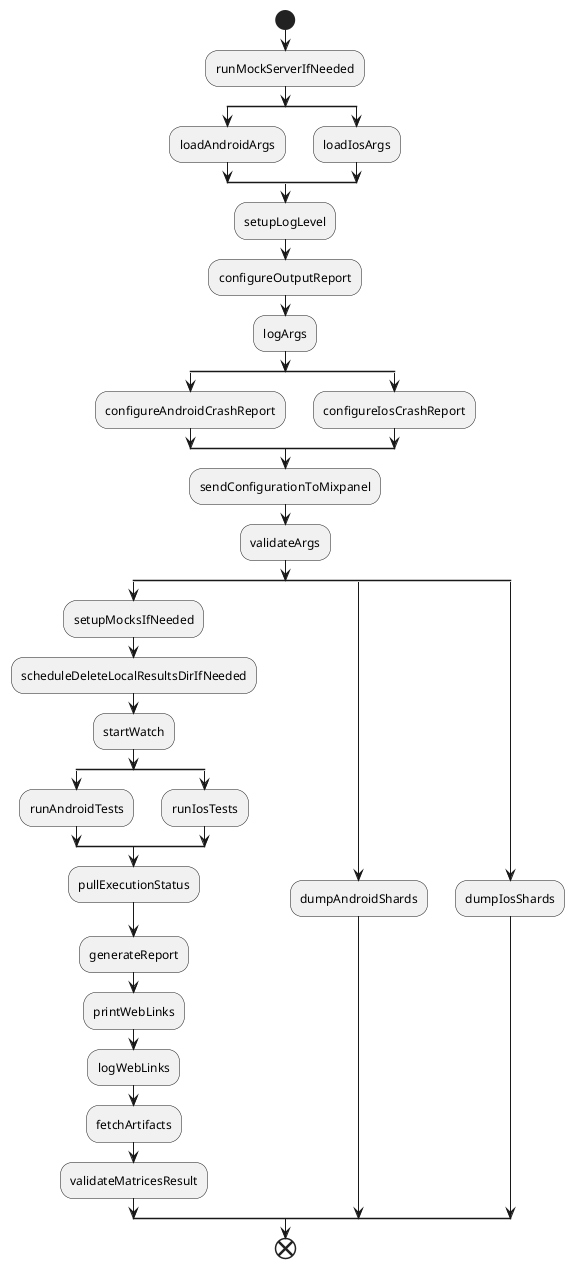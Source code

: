 @startuml
'https://plantuml.com/activity-diagram-beta

start
:runMockServerIfNeeded;
split
:loadAndroidArgs;
split again
:loadIosArgs;
end split
:setupLogLevel;
:configureOutputReport;
:logArgs;
split
:configureAndroidCrashReport;
split again
:configureIosCrashReport;
end split
:sendConfigurationToMixpanel;
:validateArgs;
split
:setupMocksIfNeeded;
:scheduleDeleteLocalResultsDirIfNeeded;
:startWatch;
split
:runAndroidTests;
split again
:runIosTests;
end split
:pullExecutionStatus;
:generateReport;
:printWebLinks;
:logWebLinks;
:fetchArtifacts;
:validateMatricesResult;
split again
:dumpAndroidShards;
split again
:dumpIosShards;
end split
end

@enduml
